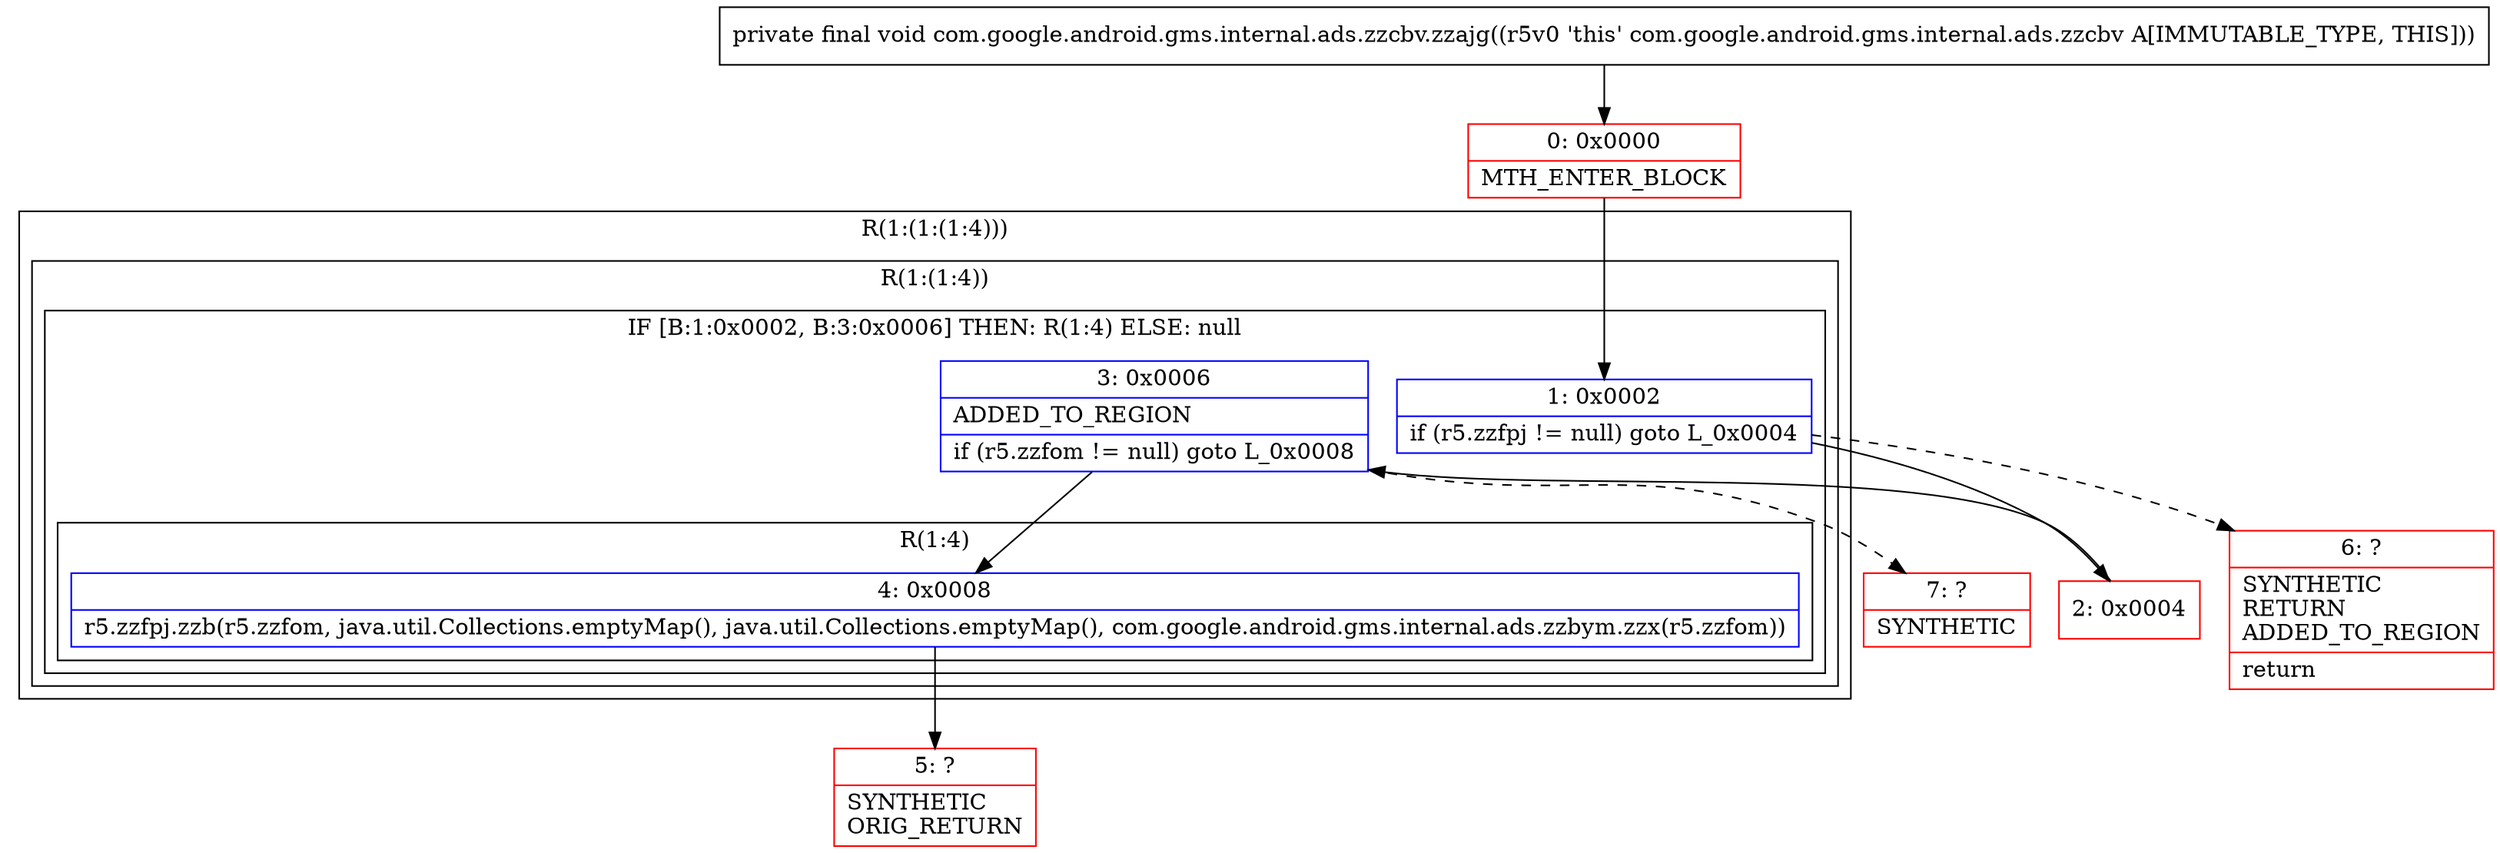 digraph "CFG forcom.google.android.gms.internal.ads.zzcbv.zzajg()V" {
subgraph cluster_Region_1940957900 {
label = "R(1:(1:(1:4)))";
node [shape=record,color=blue];
subgraph cluster_Region_121105281 {
label = "R(1:(1:4))";
node [shape=record,color=blue];
subgraph cluster_IfRegion_670457731 {
label = "IF [B:1:0x0002, B:3:0x0006] THEN: R(1:4) ELSE: null";
node [shape=record,color=blue];
Node_1 [shape=record,label="{1\:\ 0x0002|if (r5.zzfpj != null) goto L_0x0004\l}"];
Node_3 [shape=record,label="{3\:\ 0x0006|ADDED_TO_REGION\l|if (r5.zzfom != null) goto L_0x0008\l}"];
subgraph cluster_Region_298843172 {
label = "R(1:4)";
node [shape=record,color=blue];
Node_4 [shape=record,label="{4\:\ 0x0008|r5.zzfpj.zzb(r5.zzfom, java.util.Collections.emptyMap(), java.util.Collections.emptyMap(), com.google.android.gms.internal.ads.zzbym.zzx(r5.zzfom))\l}"];
}
}
}
}
Node_0 [shape=record,color=red,label="{0\:\ 0x0000|MTH_ENTER_BLOCK\l}"];
Node_2 [shape=record,color=red,label="{2\:\ 0x0004}"];
Node_5 [shape=record,color=red,label="{5\:\ ?|SYNTHETIC\lORIG_RETURN\l}"];
Node_6 [shape=record,color=red,label="{6\:\ ?|SYNTHETIC\lRETURN\lADDED_TO_REGION\l|return\l}"];
Node_7 [shape=record,color=red,label="{7\:\ ?|SYNTHETIC\l}"];
MethodNode[shape=record,label="{private final void com.google.android.gms.internal.ads.zzcbv.zzajg((r5v0 'this' com.google.android.gms.internal.ads.zzcbv A[IMMUTABLE_TYPE, THIS])) }"];
MethodNode -> Node_0;
Node_1 -> Node_2;
Node_1 -> Node_6[style=dashed];
Node_3 -> Node_4;
Node_3 -> Node_7[style=dashed];
Node_4 -> Node_5;
Node_0 -> Node_1;
Node_2 -> Node_3;
}

